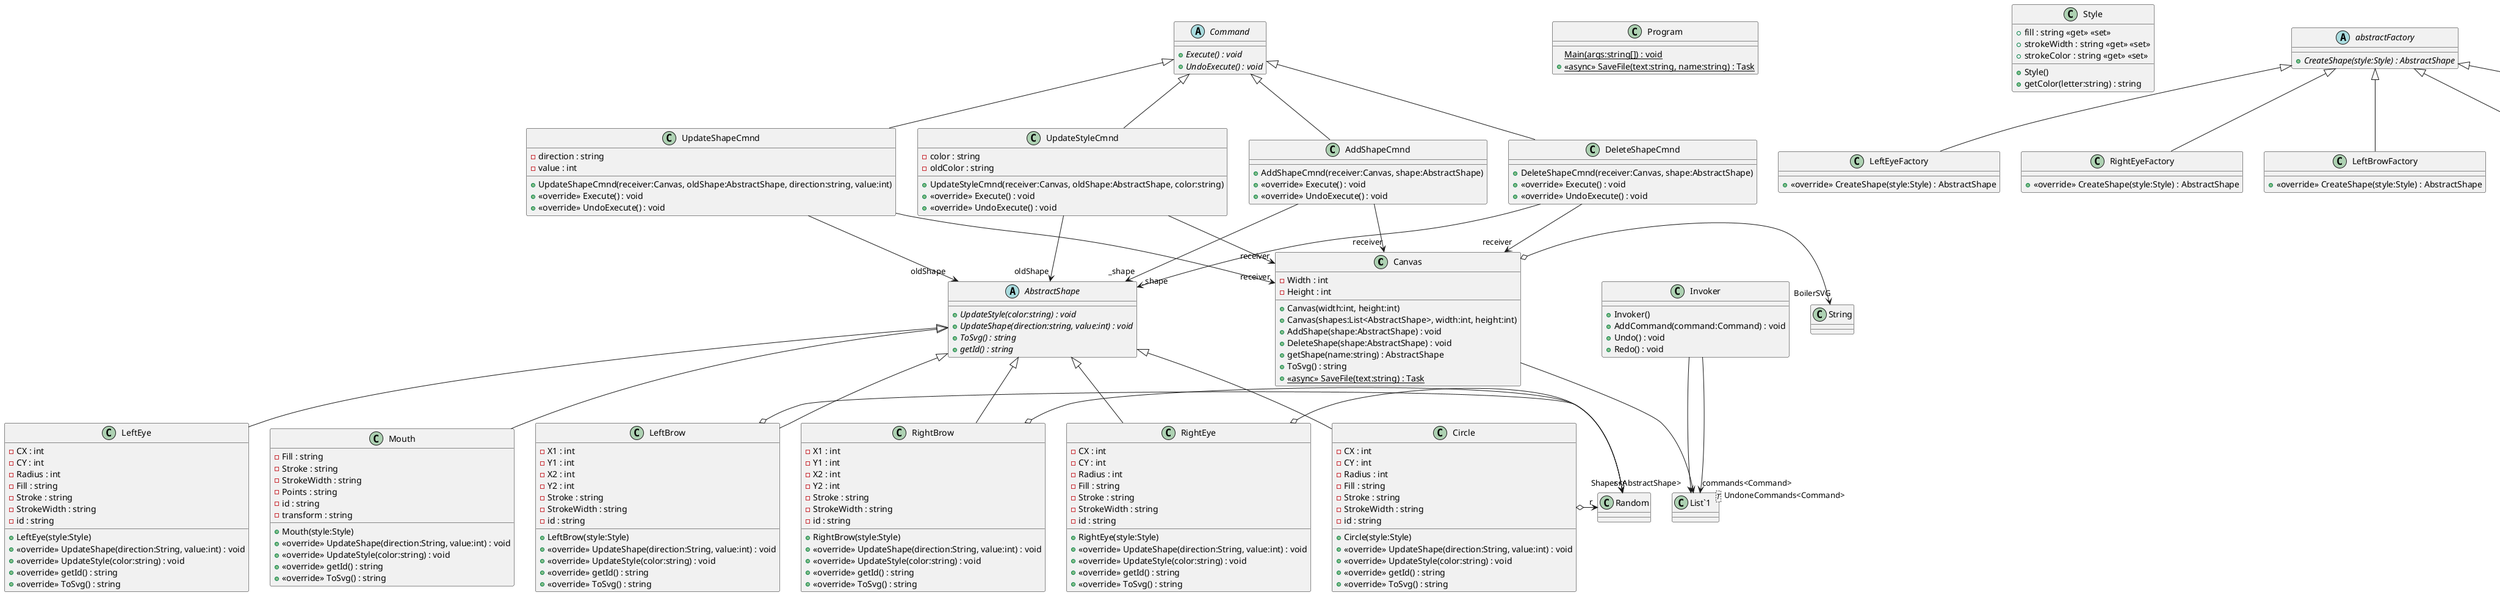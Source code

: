 @startuml
class Canvas {
    - Width : int
    - Height : int
    + Canvas(width:int, height:int)
    + Canvas(shapes:List<AbstractShape>, width:int, height:int)
    + AddShape(shape:AbstractShape) : void
    + DeleteShape(shape:AbstractShape) : void
    + getShape(name:string) : AbstractShape
    + ToSvg() : string
    + {static} <<async>> SaveFile(text:string) : Task
}
class "List`1"<T> {
}
Canvas --> "Shapes<AbstractShape>" "List`1"
Canvas o-> "BoilerSVG" String
class Program {
    {static} Main(args:string[]) : void
    + {static} <<async>> SaveFile(text:string, name:string) : Task
}
abstract class AbstractShape {
    + {abstract} UpdateStyle(color:string) : void
    + {abstract} UpdateShape(direction:string, value:int) : void
    + {abstract} ToSvg() : string
    + {abstract} getId() : string
}
class Style {
    + fill : string <<get>> <<set>>
    + strokeWidth : string <<get>> <<set>>
    + strokeColor : string <<get>> <<set>>
    + Style()
    + getColor(letter:string) : string
}
class AddShapeCmnd {
    + AddShapeCmnd(receiver:Canvas, shape:AbstractShape)
    + <<override>> Execute() : void
    + <<override>> UndoExecute() : void
}
Command <|-- AddShapeCmnd
AddShapeCmnd --> "receiver" Canvas
AddShapeCmnd --> "_shape" AbstractShape
abstract class Command {
    + {abstract} Execute() : void
    + {abstract} UndoExecute() : void
}
class DeleteShapeCmnd {
    + DeleteShapeCmnd(receiver:Canvas, shape:AbstractShape)
    + <<override>> Execute() : void
    + <<override>> UndoExecute() : void
}
Command <|-- DeleteShapeCmnd
DeleteShapeCmnd --> "receiver" Canvas
DeleteShapeCmnd --> "_shape" AbstractShape
class Invoker {
    + Invoker()
    + AddCommand(command:Command) : void
    + Undo() : void
    + Redo() : void
}
class "List`1"<T> {
}
Invoker --> "commands<Command>" "List`1"
Invoker --> "UndoneCommands<Command>" "List`1"
class UpdateShapeCmnd {
    - direction : string
    - value : int
    + UpdateShapeCmnd(receiver:Canvas, oldShape:AbstractShape, direction:string, value:int)
    + <<override>> Execute() : void
    + <<override>> UndoExecute() : void
}
Command <|-- UpdateShapeCmnd
UpdateShapeCmnd --> "receiver" Canvas
UpdateShapeCmnd --> "oldShape" AbstractShape
class UpdateStyleCmnd {
    - color : string
    - oldColor : string
    + UpdateStyleCmnd(receiver:Canvas, oldShape:AbstractShape, color:string)
    + <<override>> Execute() : void
    + <<override>> UndoExecute() : void
}
Command <|-- UpdateStyleCmnd
UpdateStyleCmnd --> "receiver" Canvas
UpdateStyleCmnd --> "oldShape" AbstractShape
abstract class abstractFactory {
    + {abstract} CreateShape(style:Style) : AbstractShape
}
class LeftEyeFactory {
    + <<override>> CreateShape(style:Style) : AbstractShape
}
class RightEyeFactory {
    + <<override>> CreateShape(style:Style) : AbstractShape
}
class LeftBrowFactory {
    + <<override>> CreateShape(style:Style) : AbstractShape
}
class RightBrowFactory {
    + <<override>> CreateShape(style:Style) : AbstractShape
}
class MouthFactory {
    + <<override>> CreateShape(style:Style) : AbstractShape
}
abstractFactory <|-- LeftEyeFactory
abstractFactory <|-- RightEyeFactory
abstractFactory <|-- LeftBrowFactory
abstractFactory <|-- RightBrowFactory
abstractFactory <|-- MouthFactory
abstract class styleFactory {
    + {abstract} giveStyle() : Style
}
class CreateStyle {
    + <<override>> giveStyle() : Style
}
styleFactory <|-- CreateStyle
class Circle {
    - CX : int
    - CY : int
    - Radius : int
    - Fill : string
    - Stroke : string
    - StrokeWidth : string
    - id : string
    + Circle(style:Style)
    + <<override>> UpdateShape(direction:String, value:int) : void
    + <<override>> UpdateStyle(color:string) : void
    + <<override>> getId() : string
    + <<override>> ToSvg() : string
}
AbstractShape <|-- Circle
Circle o-> "r" Random
class LeftBrow {
    - X1 : int
    - Y1 : int
    - X2 : int
    - Y2 : int
    - Stroke : string
    - StrokeWidth : string
    - id : string
    + LeftBrow(style:Style)
    + <<override>> UpdateShape(direction:String, value:int) : void
    + <<override>> UpdateStyle(color:string) : void
    + <<override>> getId() : string
    + <<override>> ToSvg() : string
}
AbstractShape <|-- LeftBrow
LeftBrow o-> "r" Random
class LeftEye {
    - CX : int
    - CY : int
    - Radius : int
    - Fill : string
    - Stroke : string
    - StrokeWidth : string
    - id : string
    + LeftEye(style:Style)
    + <<override>> UpdateShape(direction:String, value:int) : void
    + <<override>> UpdateStyle(color:string) : void
    + <<override>> getId() : string
    + <<override>> ToSvg() : string
}
AbstractShape <|-- LeftEye
class Mouth {
    - Fill : string
    - Stroke : string
    - StrokeWidth : string
    - Points : string
    - id : string
    - transform : string
    + Mouth(style:Style)
    + <<override>> UpdateShape(direction:String, value:int) : void
    + <<override>> UpdateStyle(color:string) : void
    + <<override>> getId() : string
    + <<override>> ToSvg() : string
}
AbstractShape <|-- Mouth
class RightBrow {
    - X1 : int
    - Y1 : int
    - X2 : int
    - Y2 : int
    - Stroke : string
    - StrokeWidth : string
    - id : string
    + RightBrow(style:Style)
    + <<override>> UpdateShape(direction:String, value:int) : void
    + <<override>> UpdateStyle(color:string) : void
    + <<override>> getId() : string
    + <<override>> ToSvg() : string
}
AbstractShape <|-- RightBrow
RightBrow o-> "r" Random
class RightEye {
    - CX : int
    - CY : int
    - Radius : int
    - Fill : string
    - Stroke : string
    - StrokeWidth : string
    - id : string
    + RightEye(style:Style)
    + <<override>> UpdateShape(direction:String, value:int) : void
    + <<override>> UpdateStyle(color:string) : void
    + <<override>> getId() : string
    + <<override>> ToSvg() : string
}
AbstractShape <|-- RightEye
RightEye o-> "r" Random
@enduml
